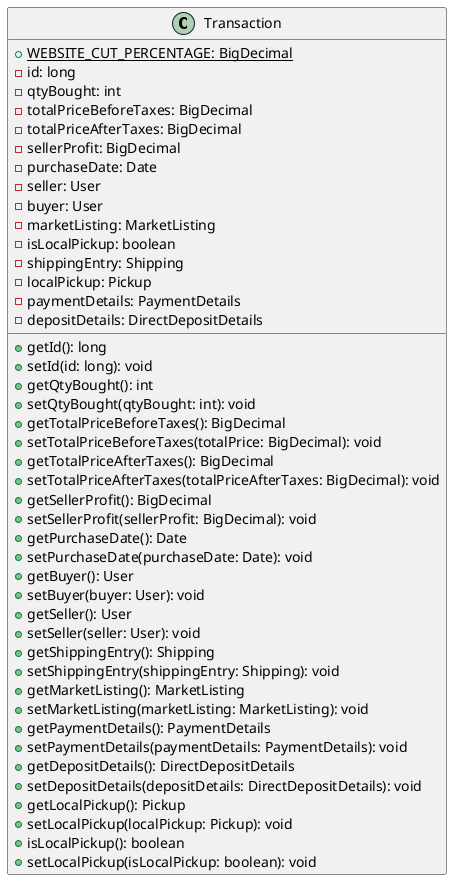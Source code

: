 @startuml
class Transaction [[java:edu.sru.cpsc.webshopping.domain.market.Transaction]] {
	+{static} WEBSITE_CUT_PERCENTAGE: BigDecimal
	-id: long
	-qtyBought: int
	-totalPriceBeforeTaxes: BigDecimal
	-totalPriceAfterTaxes: BigDecimal
	-sellerProfit: BigDecimal
	-purchaseDate: Date
	-seller: User
	-buyer: User
	-marketListing: MarketListing
	-isLocalPickup: boolean
	-shippingEntry: Shipping
	-localPickup: Pickup
	-paymentDetails: PaymentDetails
	-depositDetails: DirectDepositDetails
	+getId(): long
	+setId(id: long): void
	+getQtyBought(): int
	+setQtyBought(qtyBought: int): void
	+getTotalPriceBeforeTaxes(): BigDecimal
	+setTotalPriceBeforeTaxes(totalPrice: BigDecimal): void
	+getTotalPriceAfterTaxes(): BigDecimal
	+setTotalPriceAfterTaxes(totalPriceAfterTaxes: BigDecimal): void
	+getSellerProfit(): BigDecimal
	+setSellerProfit(sellerProfit: BigDecimal): void
	+getPurchaseDate(): Date
	+setPurchaseDate(purchaseDate: Date): void
	+getBuyer(): User
	+setBuyer(buyer: User): void
	+getSeller(): User
	+setSeller(seller: User): void
	+getShippingEntry(): Shipping
	+setShippingEntry(shippingEntry: Shipping): void
	+getMarketListing(): MarketListing
	+setMarketListing(marketListing: MarketListing): void
	+getPaymentDetails(): PaymentDetails
	+setPaymentDetails(paymentDetails: PaymentDetails): void
	+getDepositDetails(): DirectDepositDetails
	+setDepositDetails(depositDetails: DirectDepositDetails): void
	+getLocalPickup(): Pickup
	+setLocalPickup(localPickup: Pickup): void
	+isLocalPickup(): boolean
	+setLocalPickup(isLocalPickup: boolean): void
}
@enduml